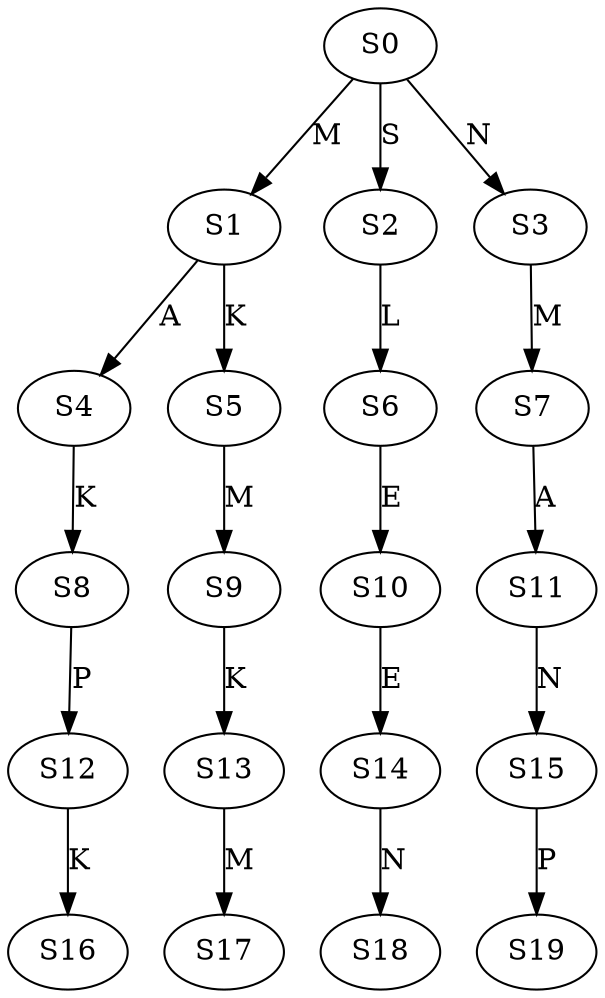 strict digraph  {
	S0 -> S1 [ label = M ];
	S0 -> S2 [ label = S ];
	S0 -> S3 [ label = N ];
	S1 -> S4 [ label = A ];
	S1 -> S5 [ label = K ];
	S2 -> S6 [ label = L ];
	S3 -> S7 [ label = M ];
	S4 -> S8 [ label = K ];
	S5 -> S9 [ label = M ];
	S6 -> S10 [ label = E ];
	S7 -> S11 [ label = A ];
	S8 -> S12 [ label = P ];
	S9 -> S13 [ label = K ];
	S10 -> S14 [ label = E ];
	S11 -> S15 [ label = N ];
	S12 -> S16 [ label = K ];
	S13 -> S17 [ label = M ];
	S14 -> S18 [ label = N ];
	S15 -> S19 [ label = P ];
}
